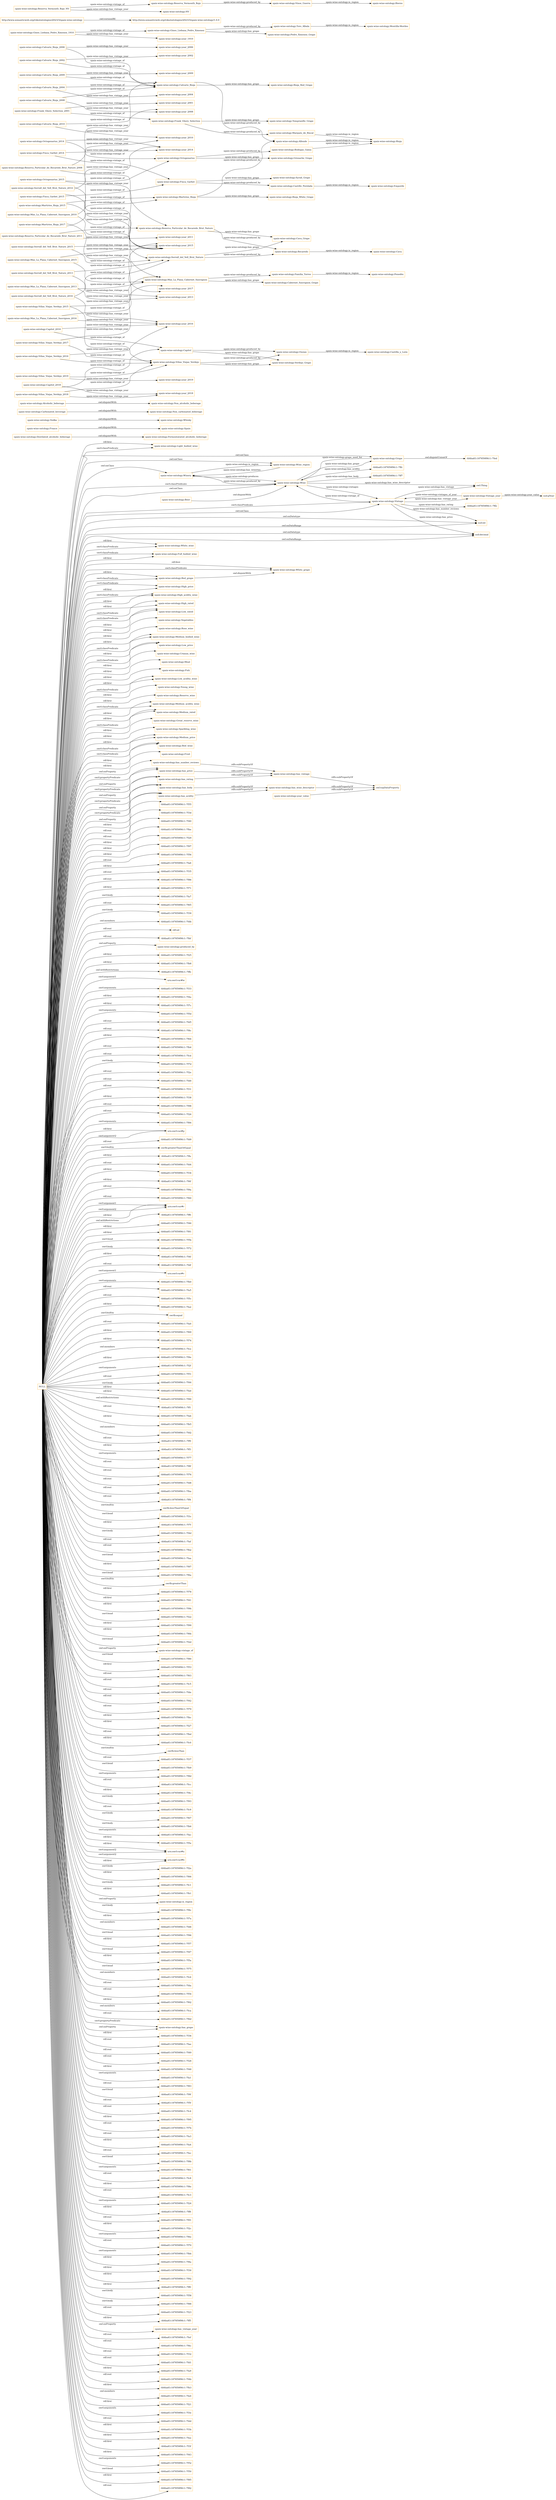 digraph ar2dtool_diagram { 
rankdir=LR;
size="1501"
node [shape = rectangle, color="orange"]; "spain-wine-ontology:Light_bodied_wine" "spain-wine-ontology:Winery" "spain-wine-ontology:White_wine" "spain-wine-ontology:Full_bodied_wine" "spain-wine-ontology:White_grape" "spain-wine-ontology:Destilated_alcoholic_beberage" "spain-wine-ontology:High_price" "spain-wine-ontology:Spain" "spain-wine-ontology:Vodka" "spain-wine-ontology:High_acidity_wine" "spain-wine-ontology:High_rated" "spain-wine-ontology:Low_rated" "spain-wine-ontology:Vegetables" "spain-wine-ontology:Rose_wine" "spain-wine-ontology:Medium_bodied_wine" "spain-wine-ontology:Low_price" "spain-wine-ontology:Crianza_wine" "spain-wine-ontology:Meat" "spain-wine-ontology:Fish" "spain-wine-ontology:Whisky" "spain-wine-ontology:Wine_region" "spain-wine-ontology:Non_carbonated_beberage" "spain-wine-ontology:France" "spain-wine-ontology:Wine" "spain-wine-ontology:Grape" "spain-wine-ontology:Low_acidity_wine" "spain-wine-ontology:Young_wine" "spain-wine-ontology:Red_grape" "spain-wine-ontology:Vintage_year" "spain-wine-ontology:Beer" "spain-wine-ontology:Reserve_wine" "spain-wine-ontology:Medium_acidity_wine" "spain-wine-ontology:Non_alcoholic_beberage" "spain-wine-ontology:Medium_rated" "spain-wine-ontology:Great_reserve_wine" "spain-wine-ontology:Sparkling_wine" "spain-wine-ontology:Carbonated_beverage" "spain-wine-ontology:Medium_price" "spain-wine-ontology:Red_wine" "spain-wine-ontology:Fruit" "spain-wine-ontology:Fermentatated_alcoholic_beberage" "spain-wine-ontology:Vintage" "spain-wine-ontology:Alcoholic_beberage" ; /*classes style*/
	"spain-wine-ontology:Calvario_Rioja_2010" -> "spain-wine-ontology:Calvario_Rioja" [ label = "spain-wine-ontology:vintage_of" ];
	"spain-wine-ontology:Calvario_Rioja_2010" -> "spain-wine-ontology:year_2010" [ label = "spain-wine-ontology:has_vintage_year" ];
	"spain-wine-ontology:year_value" -> "owl:topDataProperty" [ label = "rdfs:subPropertyOf" ];
	"spain-wine-ontology:Mas_La_Plana_Cabernet_Sauvignon" -> "spain-wine-ontology:Familia_Torres" [ label = "spain-wine-ontology:produced_by" ];
	"spain-wine-ontology:Mas_La_Plana_Cabernet_Sauvignon" -> "spain-wine-ontology:Cabernet_Sauvignon_Grape" [ label = "spain-wine-ontology:has_grape" ];
	"spain-wine-ontology:Calvario_Rioja_2008" -> "spain-wine-ontology:Calvario_Rioja" [ label = "spain-wine-ontology:vintage_of" ];
	"spain-wine-ontology:Calvario_Rioja_2008" -> "spain-wine-ontology:year_2008" [ label = "spain-wine-ontology:has_vintage_year" ];
	"spain-wine-ontology:Viñas_Viejas_Verdejo_2017" -> "spain-wine-ontology:Viñas_Viejas_Verdejo" [ label = "spain-wine-ontology:vintage_of" ];
	"spain-wine-ontology:Viñas_Viejas_Verdejo_2017" -> "spain-wine-ontology:year_2017" [ label = "spain-wine-ontology:has_vintage_year" ];
	"spain-wine-ontology:Red_grape" -> "spain-wine-ontology:White_grape" [ label = "owl:disjointWith" ];
	"spain-wine-ontology:has_rating" -> "spain-wine-ontology:has_vintage" [ label = "rdfs:subPropertyOf" ];
	"spain-wine-ontology:Gines_Liebana_Pedro_Ximenez" -> "spain-wine-ontology:Toro_Albala" [ label = "spain-wine-ontology:produced_by" ];
	"spain-wine-ontology:Gines_Liebana_Pedro_Ximenez" -> "spain-wine-ontology:Pedro_Ximenez_Grape" [ label = "spain-wine-ontology:has_grape" ];
	"spain-wine-ontology:Calvario_Rioja_2002" -> "spain-wine-ontology:Calvario_Rioja" [ label = "spain-wine-ontology:vintage_of" ];
	"spain-wine-ontology:Calvario_Rioja_2002" -> "spain-wine-ontology:year_2002" [ label = "spain-wine-ontology:has_vintage_year" ];
	"spain-wine-ontology:Ossian" -> "spain-wine-ontology:Castilla_y_León" [ label = "spain-wine-ontology:is_region" ];
	"spain-wine-ontology:Carbonated_beverage" -> "spain-wine-ontology:Non_carbonated_beberage" [ label = "owl:disjointWith" ];
	"spain-wine-ontology:has_number_reviews" -> "spain-wine-ontology:has_vintage" [ label = "rdfs:subPropertyOf" ];
	"spain-wine-ontology:Reserva_Particular_de_Recaredo_Brut_Nature_2011" -> "spain-wine-ontology:Reserva_Particular_de_Recaredo_Brut_Nature" [ label = "spain-wine-ontology:vintage_of" ];
	"spain-wine-ontology:Reserva_Particular_de_Recaredo_Brut_Nature_2011" -> "spain-wine-ontology:year_2011" [ label = "spain-wine-ontology:has_vintage_year" ];
	"spain-wine-ontology:Martiries_Rioja" -> "spain-wine-ontology:Allende" [ label = "spain-wine-ontology:produced_by" ];
	"spain-wine-ontology:Martiries_Rioja" -> "spain-wine-ontology:Rioja_White_Grape" [ label = "spain-wine-ontology:has_grape" ];
	"spain-wine-ontology:Viñas_Viejas_Verdejo_2016" -> "spain-wine-ontology:Viñas_Viejas_Verdejo" [ label = "spain-wine-ontology:vintage_of" ];
	"spain-wine-ontology:Viñas_Viejas_Verdejo_2016" -> "spain-wine-ontology:year_2016" [ label = "spain-wine-ontology:has_vintage_year" ];
	"spain-wine-ontology:Mas_La_Plana_Cabernet_Sauvignon_2016" -> "spain-wine-ontology:Mas_La_Plana_Cabernet_Sauvignon" [ label = "spain-wine-ontology:vintage_of" ];
	"spain-wine-ontology:Mas_La_Plana_Cabernet_Sauvignon_2016" -> "spain-wine-ontology:year_2016" [ label = "spain-wine-ontology:has_vintage_year" ];
	"spain-wine-ontology:Serrall_del_Vell_Brut_Nature_2016" -> "spain-wine-ontology:Serrall_del_Vell_Brut_Nature" [ label = "spain-wine-ontology:vintage_of" ];
	"spain-wine-ontology:Serrall_del_Vell_Brut_Nature_2016" -> "spain-wine-ontology:year_2016" [ label = "spain-wine-ontology:has_vintage_year" ];
	"spain-wine-ontology:Recaredo" -> "spain-wine-ontology:Cava" [ label = "spain-wine-ontology:is_region" ];
	"spain-wine-ontology:Gines_Liebana_Pedro_Ximenez_1910" -> "spain-wine-ontology:Gines_Liebana_Pedro_Ximenez" [ label = "spain-wine-ontology:vintage_of" ];
	"spain-wine-ontology:Gines_Liebana_Pedro_Ximenez_1910" -> "spain-wine-ontology:year_1910" [ label = "spain-wine-ontology:has_vintage_year" ];
	"spain-wine-ontology:Bodegas_Gama" -> "spain-wine-ontology:Rioja" [ label = "spain-wine-ontology:is_region" ];
	"spain-wine-ontology:Frank_Ghery_Selection_2001" -> "spain-wine-ontology:Frank_Ghery_Selection" [ label = "spain-wine-ontology:vintage_of" ];
	"spain-wine-ontology:Frank_Ghery_Selection_2001" -> "spain-wine-ontology:year_2001" [ label = "spain-wine-ontology:has_vintage_year" ];
	"spain-wine-ontology:Martiries_Rioja_2017" -> "spain-wine-ontology:Martiries_Rioja" [ label = "spain-wine-ontology:vintage_of" ];
	"spain-wine-ontology:Martiries_Rioja_2017" -> "spain-wine-ontology:year_2017" [ label = "spain-wine-ontology:has_vintage_year" ];
	"spain-wine-ontology:Mas_La_Plana_Cabernet_Sauvignon_2010" -> "spain-wine-ontology:Mas_La_Plana_Cabernet_Sauvignon" [ label = "spain-wine-ontology:vintage_of" ];
	"spain-wine-ontology:Mas_La_Plana_Cabernet_Sauvignon_2010" -> "spain-wine-ontology:year_2010" [ label = "spain-wine-ontology:has_vintage_year" ];
	"spain-wine-ontology:has_wine_descriptor" -> "owl:topDataProperty" [ label = "rdfs:subPropertyOf" ];
	"spain-wine-ontology:has_price" -> "spain-wine-ontology:has_vintage" [ label = "rdfs:subPropertyOf" ];
	"spain-wine-ontology:Reserva_Particular_de_Recaredo_Brut_Nature_2008" -> "spain-wine-ontology:Reserva_Particular_de_Recaredo_Brut_Nature" [ label = "spain-wine-ontology:vintage_of" ];
	"spain-wine-ontology:Reserva_Particular_de_Recaredo_Brut_Nature_2008" -> "spain-wine-ontology:year_2008" [ label = "spain-wine-ontology:has_vintage_year" ];
	"http://www.semanticweb.org/roko/ontologies/2023/3/spain-wine-ontology" -> "http://www.semanticweb.org/roko/ontologies/2023/3/spain-wine-ontology/1.0.0" [ label = "owl:versionIRI" ];
	"spain-wine-ontology:Allende" -> "spain-wine-ontology:Rioja" [ label = "spain-wine-ontology:is_region" ];
	"spain-wine-ontology:Finca_Garbet_2015" -> "spain-wine-ontology:Finca_Garbet" [ label = "spain-wine-ontology:vintage_of" ];
	"spain-wine-ontology:Finca_Garbet_2015" -> "spain-wine-ontology:year_2015" [ label = "spain-wine-ontology:has_vintage_year" ];
	"spain-wine-ontology:Calvario_Rioja_2006" -> "spain-wine-ontology:Calvario_Rioja" [ label = "spain-wine-ontology:vintage_of" ];
	"spain-wine-ontology:Calvario_Rioja_2006" -> "spain-wine-ontology:year_2006" [ label = "spain-wine-ontology:has_vintage_year" ];
	"spain-wine-ontology:Alcoholic_beberage" -> "spain-wine-ontology:Non_alcoholic_beberage" [ label = "owl:disjointWith" ];
	"spain-wine-ontology:Viñas_Viejas_Verdejo_2015" -> "spain-wine-ontology:Viñas_Viejas_Verdejo" [ label = "spain-wine-ontology:vintage_of" ];
	"spain-wine-ontology:Viñas_Viejas_Verdejo_2015" -> "spain-wine-ontology:year_2015" [ label = "spain-wine-ontology:has_vintage_year" ];
	"spain-wine-ontology:Serrall_del_Vell_Brut_Nature" -> "spain-wine-ontology:Recaredo" [ label = "spain-wine-ontology:produced_by" ];
	"spain-wine-ontology:Serrall_del_Vell_Brut_Nature" -> "spain-wine-ontology:Cava_Grape" [ label = "spain-wine-ontology:has_grape" ];
	"spain-wine-ontology:has_acidity" -> "spain-wine-ontology:has_wine_descriptor" [ label = "rdfs:subPropertyOf" ];
	"spain-wine-ontology:Castillo_Perelada" -> "spain-wine-ontology:Empordà" [ label = "spain-wine-ontology:is_region" ];
	"spain-wine-ontology:Mas_La_Plana_Cabernet_Sauvignon_2015" -> "spain-wine-ontology:Mas_La_Plana_Cabernet_Sauvignon" [ label = "spain-wine-ontology:vintage_of" ];
	"spain-wine-ontology:Mas_La_Plana_Cabernet_Sauvignon_2015" -> "spain-wine-ontology:year_2015" [ label = "spain-wine-ontology:has_vintage_year" ];
	"spain-wine-ontology:Capitel_2018" -> "spain-wine-ontology:Capitel" [ label = "spain-wine-ontology:vintage_of" ];
	"spain-wine-ontology:Capitel_2018" -> "spain-wine-ontology:year_2018" [ label = "spain-wine-ontology:has_vintage_year" ];
	"spain-wine-ontology:Marqués_de_Riscal" -> "spain-wine-ontology:Rioja" [ label = "spain-wine-ontology:is_region" ];
	"spain-wine-ontology:Serrall_del_Vell_Brut_Nature_2015" -> "spain-wine-ontology:Serrall_del_Vell_Brut_Nature" [ label = "spain-wine-ontology:vintage_of" ];
	"spain-wine-ontology:Serrall_del_Vell_Brut_Nature_2015" -> "spain-wine-ontology:year_2015" [ label = "spain-wine-ontology:has_vintage_year" ];
	"spain-wine-ontology:Grape" -> "-fd4ba83:187859f9fc1:-7fed" [ label = "owl:disjointUnionOf" ];
	"spain-wine-ontology:Octogenarius" -> "spain-wine-ontology:Bodegas_Gama" [ label = "spain-wine-ontology:produced_by" ];
	"spain-wine-ontology:Octogenarius" -> "spain-wine-ontology:Grenache_Grape" [ label = "spain-wine-ontology:has_grape" ];
	"spain-wine-ontology:Calvario_Rioja" -> "spain-wine-ontology:Allende" [ label = "spain-wine-ontology:produced_by" ];
	"spain-wine-ontology:Calvario_Rioja" -> "spain-wine-ontology:Rioja_Red_Grape" [ label = "spain-wine-ontology:has_grape" ];
	"NULL" -> "-fd4ba83:187859f9fc1:-7f55" [ label = "rdf:first" ];
	"NULL" -> "spain-wine-ontology:has_acidity" [ label = "swrl:propertyPredicate" ];
	"NULL" -> "-fd4ba83:187859f9fc1:-7f3d" [ label = "rdf:rest" ];
	"NULL" -> "-fd4ba83:187859f9fc1:-7f40" [ label = "rdf:rest" ];
	"NULL" -> "-fd4ba83:187859f9fc1:-7fbe" [ label = "rdf:first" ];
	"NULL" -> "-fd4ba83:187859f9fc1:-7f29" [ label = "rdf:first" ];
	"NULL" -> "-fd4ba83:187859f9fc1:-7f97" [ label = "rdf:first" ];
	"NULL" -> "spain-wine-ontology:Full_bodied_wine" [ label = "swrl:classPredicate" ];
	"NULL" -> "-fd4ba83:187859f9fc1:-7f56" [ label = "rdf:rest" ];
	"NULL" -> "-fd4ba83:187859f9fc1:-7fa6" [ label = "rdf:first" ];
	"NULL" -> "-fd4ba83:187859f9fc1:-7f35" [ label = "rdf:rest" ];
	"NULL" -> "-fd4ba83:187859f9fc1:-7f86" [ label = "rdf:rest" ];
	"NULL" -> "-fd4ba83:187859f9fc1:-7f71" [ label = "rdf:first" ];
	"NULL" -> "spain-wine-ontology:High_acidity_wine" [ label = "swrl:classPredicate" ];
	"NULL" -> "-fd4ba83:187859f9fc1:-7fa7" [ label = "swrl:body" ];
	"NULL" -> "-fd4ba83:187859f9fc1:-7f65" [ label = "rdf:rest" ];
	"NULL" -> "-fd4ba83:187859f9fc1:-7f39" [ label = "swrl:body" ];
	"NULL" -> "-fd4ba83:187859f9fc1:-7fdb" [ label = "owl:members" ];
	"NULL" -> "spain-wine-ontology:Winery" [ label = "owl:onClass" ];
	"NULL" -> "rdf:nil" [ label = "rdf:rest" ];
	"NULL" -> "-fd4ba83:187859f9fc1:-7fbf" [ label = "rdf:rest" ];
	"NULL" -> "spain-wine-ontology:produced_by" [ label = "owl:onProperty" ];
	"NULL" -> "-fd4ba83:187859f9fc1:-7f25" [ label = "rdf:first" ];
	"NULL" -> "spain-wine-ontology:Great_reserve_wine" [ label = "rdf:first" ];
	"NULL" -> "-fd4ba83:187859f9fc1:-7fb8" [ label = "rdf:first" ];
	"NULL" -> "-fd4ba83:187859f9fc1:-7ffb" [ label = "owl:withRestrictions" ];
	"NULL" -> "urn:swrl:var#w" [ label = "swrl:argument1" ];
	"NULL" -> "-fd4ba83:187859f9fc1:-7f33" [ label = "swrl:arguments" ];
	"NULL" -> "-fd4ba83:187859f9fc1:-7f4a" [ label = "rdf:first" ];
	"NULL" -> "spain-wine-ontology:Meat" [ label = "rdf:first" ];
	"NULL" -> "spain-wine-ontology:High_price" [ label = "swrl:classPredicate" ];
	"NULL" -> "spain-wine-ontology:Red_wine" [ label = "swrl:classPredicate" ];
	"NULL" -> "-fd4ba83:187859f9fc1:-7f7c" [ label = "rdf:first" ];
	"NULL" -> "-fd4ba83:187859f9fc1:-7f5d" [ label = "swrl:arguments" ];
	"NULL" -> "spain-wine-ontology:Vintage" [ label = "owl:onClass" ];
	"NULL" -> "-fd4ba83:187859f9fc1:-7fd5" [ label = "rdf:rest" ];
	"NULL" -> "spain-wine-ontology:Sparkling_wine" [ label = "rdf:first" ];
	"NULL" -> "-fd4ba83:187859f9fc1:-7f8c" [ label = "rdf:rest" ];
	"NULL" -> "-fd4ba83:187859f9fc1:-7f64" [ label = "rdf:first" ];
	"NULL" -> "-fd4ba83:187859f9fc1:-7fb4" [ label = "rdf:rest" ];
	"NULL" -> "-fd4ba83:187859f9fc1:-7fcd" [ label = "rdf:rest" ];
	"NULL" -> "-fd4ba83:187859f9fc1:-7f7d" [ label = "swrl:body" ];
	"NULL" -> "-fd4ba83:187859f9fc1:-7f2e" [ label = "rdf:rest" ];
	"NULL" -> "-fd4ba83:187859f9fc1:-7fd0" [ label = "rdf:rest" ];
	"NULL" -> "-fd4ba83:187859f9fc1:-7f31" [ label = "rdf:rest" ];
	"NULL" -> "-fd4ba83:187859f9fc1:-7f38" [ label = "rdf:first" ];
	"NULL" -> "spain-wine-ontology:Low_rated" [ label = "swrl:classPredicate" ];
	"NULL" -> "-fd4ba83:187859f9fc1:-7f98" [ label = "rdf:rest" ];
	"NULL" -> "-fd4ba83:187859f9fc1:-7f26" [ label = "rdf:rest" ];
	"NULL" -> "-fd4ba83:187859f9fc1:-7f84" [ label = "swrl:arguments" ];
	"NULL" -> "urn:swrl:var#p" [ label = "rdf:first" ];
	"NULL" -> "spain-wine-ontology:has_price" [ label = "swrl:propertyPredicate" ];
	"NULL" -> "-fd4ba83:187859f9fc1:-7fd9" [ label = "rdf:rest" ];
	"NULL" -> "swrlb:greaterThanOrEqual" [ label = "swrl:builtin" ];
	"NULL" -> "-fd4ba83:187859f9fc1:-7ffa" [ label = "rdf:first" ];
	"NULL" -> "-fd4ba83:187859f9fc1:-7fd4" [ label = "rdf:rest" ];
	"NULL" -> "-fd4ba83:187859f9fc1:-7f34" [ label = "rdf:first" ];
	"NULL" -> "spain-wine-ontology:Medium_bodied_wine" [ label = "rdf:first" ];
	"NULL" -> "-fd4ba83:187859f9fc1:-7f6f" [ label = "rdf:first" ];
	"NULL" -> "spain-wine-ontology:Wine" [ label = "swrl:classPredicate" ];
	"NULL" -> "-fd4ba83:187859f9fc1:-7f9a" [ label = "rdf:rest" ];
	"NULL" -> "-fd4ba83:187859f9fc1:-7f60" [ label = "rdf:rest" ];
	"NULL" -> "urn:swrl:var#r" [ label = "swrl:argument1" ];
	"NULL" -> "spain-wine-ontology:has_body" [ label = "swrl:propertyPredicate" ];
	"NULL" -> "-fd4ba83:187859f9fc1:-7ff6" [ label = "owl:withRestrictions" ];
	"NULL" -> "xsd:int" [ label = "owl:onDatatype" ];
	"NULL" -> "-fd4ba83:187859f9fc1:-7f46" [ label = "rdf:first" ];
	"NULL" -> "-fd4ba83:187859f9fc1:-7f81" [ label = "rdf:first" ];
	"NULL" -> "-fd4ba83:187859f9fc1:-7f5b" [ label = "swrl:head" ];
	"NULL" -> "-fd4ba83:187859f9fc1:-7f72" [ label = "swrl:body" ];
	"NULL" -> "spain-wine-ontology:Full_bodied_wine" [ label = "rdf:first" ];
	"NULL" -> "spain-wine-ontology:has_rating" [ label = "owl:onProperty" ];
	"NULL" -> "urn:swrl:var#p" [ label = "swrl:argument2" ];
	"NULL" -> "spain-wine-ontology:has_body" [ label = "owl:onProperty" ];
	"NULL" -> "-fd4ba83:187859f9fc1:-7f4f" [ label = "rdf:first" ];
	"NULL" -> "-fd4ba83:187859f9fc1:-7fdf" [ label = "rdf:rest" ];
	"NULL" -> "urn:swrl:var#v" [ label = "swrl:argument1" ];
	"NULL" -> "-fd4ba83:187859f9fc1:-7fb0" [ label = "swrl:arguments" ];
	"NULL" -> "-fd4ba83:187859f9fc1:-7fa5" [ label = "rdf:rest" ];
	"NULL" -> "-fd4ba83:187859f9fc1:-7f5c" [ label = "rdf:rest" ];
	"NULL" -> "-fd4ba83:187859f9fc1:-7fa2" [ label = "rdf:first" ];
	"NULL" -> "swrlb:equal" [ label = "swrl:builtin" ];
	"NULL" -> "-fd4ba83:187859f9fc1:-7fa0" [ label = "rdf:rest" ];
	"NULL" -> "-fd4ba83:187859f9fc1:-7f69" [ label = "rdf:first" ];
	"NULL" -> "spain-wine-ontology:Light_bodied_wine" [ label = "rdf:first" ];
	"NULL" -> "-fd4ba83:187859f9fc1:-7f74" [ label = "rdf:first" ];
	"NULL" -> "-fd4ba83:187859f9fc1:-7fce" [ label = "owl:members" ];
	"NULL" -> "-fd4ba83:187859f9fc1:-7f9e" [ label = "rdf:first" ];
	"NULL" -> "spain-wine-ontology:Wine" [ label = "owl:onClass" ];
	"NULL" -> "-fd4ba83:187859f9fc1:-7f2f" [ label = "swrl:arguments" ];
	"NULL" -> "spain-wine-ontology:White_wine" [ label = "rdf:first" ];
	"NULL" -> "-fd4ba83:187859f9fc1:-7f51" [ label = "rdf:rest" ];
	"NULL" -> "spain-wine-ontology:Light_bodied_wine" [ label = "swrl:classPredicate" ];
	"NULL" -> "-fd4ba83:187859f9fc1:-7f44" [ label = "swrl:body" ];
	"NULL" -> "-fd4ba83:187859f9fc1:-7fad" [ label = "rdf:first" ];
	"NULL" -> "-fd4ba83:187859f9fc1:-7f90" [ label = "rdf:first" ];
	"NULL" -> "-fd4ba83:187859f9fc1:-7ff1" [ label = "owl:withRestrictions" ];
	"NULL" -> "-fd4ba83:187859f9fc1:-7fab" [ label = "rdf:rest" ];
	"NULL" -> "-fd4ba83:187859f9fc1:-7fb5" [ label = "rdf:first" ];
	"NULL" -> "spain-wine-ontology:Medium_rated" [ label = "rdf:first" ];
	"NULL" -> "-fd4ba83:187859f9fc1:-7fd2" [ label = "owl:members" ];
	"NULL" -> "-fd4ba83:187859f9fc1:-7ff9" [ label = "rdf:rest" ];
	"NULL" -> "-fd4ba83:187859f9fc1:-7ff3" [ label = "rdf:first" ];
	"NULL" -> "-fd4ba83:187859f9fc1:-7f77" [ label = "swrl:arguments" ];
	"NULL" -> "-fd4ba83:187859f9fc1:-7f8f" [ label = "rdf:rest" ];
	"NULL" -> "-fd4ba83:187859f9fc1:-7f76" [ label = "rdf:rest" ];
	"NULL" -> "-fd4ba83:187859f9fc1:-7fd8" [ label = "rdf:rest" ];
	"NULL" -> "spain-wine-ontology:High_rated" [ label = "rdf:first" ];
	"NULL" -> "-fd4ba83:187859f9fc1:-7fba" [ label = "rdf:rest" ];
	"NULL" -> "-fd4ba83:187859f9fc1:-7ff4" [ label = "rdf:rest" ];
	"NULL" -> "swrlb:lessThanOrEqual" [ label = "swrl:builtin" ];
	"NULL" -> "-fd4ba83:187859f9fc1:-7f3c" [ label = "swrl:head" ];
	"NULL" -> "-fd4ba83:187859f9fc1:-7f7f" [ label = "rdf:first" ];
	"NULL" -> "-fd4ba83:187859f9fc1:-7f4d" [ label = "swrl:body" ];
	"NULL" -> "-fd4ba83:187859f9fc1:-7faf" [ label = "rdf:rest" ];
	"NULL" -> "urn:swrl:var#r" [ label = "swrl:argument2" ];
	"NULL" -> "-fd4ba83:187859f9fc1:-7fb2" [ label = "rdf:rest" ];
	"NULL" -> "-fd4ba83:187859f9fc1:-7faa" [ label = "swrl:head" ];
	"NULL" -> "-fd4ba83:187859f9fc1:-7f87" [ label = "rdf:first" ];
	"NULL" -> "-fd4ba83:187859f9fc1:-7f6a" [ label = "swrl:head" ];
	"NULL" -> "spain-wine-ontology:White_grape" [ label = "rdf:first" ];
	"NULL" -> "swrlb:greaterThan" [ label = "swrl:builtin" ];
	"NULL" -> "-fd4ba83:187859f9fc1:-7f78" [ label = "rdf:first" ];
	"NULL" -> "-fd4ba83:187859f9fc1:-7f41" [ label = "rdf:first" ];
	"NULL" -> "-fd4ba83:187859f9fc1:-7f9b" [ label = "rdf:first" ];
	"NULL" -> "spain-wine-ontology:Red_wine" [ label = "rdf:first" ];
	"NULL" -> "-fd4ba83:187859f9fc1:-7f22" [ label = "swrl:head" ];
	"NULL" -> "-fd4ba83:187859f9fc1:-7f99" [ label = "rdf:first" ];
	"NULL" -> "spain-wine-ontology:Medium_bodied_wine" [ label = "swrl:classPredicate" ];
	"NULL" -> "spain-wine-ontology:High_price" [ label = "rdf:first" ];
	"NULL" -> "-fd4ba83:187859f9fc1:-7f6b" [ label = "rdf:first" ];
	"NULL" -> "-fd4ba83:187859f9fc1:-7f2d" [ label = "swrl:head" ];
	"NULL" -> "spain-wine-ontology:Medium_price" [ label = "rdf:first" ];
	"NULL" -> "spain-wine-ontology:Low_price" [ label = "rdf:first" ];
	"NULL" -> "spain-wine-ontology:vintage_of" [ label = "owl:onProperty" ];
	"NULL" -> "-fd4ba83:187859f9fc1:-7f80" [ label = "swrl:head" ];
	"NULL" -> "-fd4ba83:187859f9fc1:-7f53" [ label = "rdf:first" ];
	"NULL" -> "-fd4ba83:187859f9fc1:-7f63" [ label = "rdf:rest" ];
	"NULL" -> "spain-wine-ontology:Crianza_wine" [ label = "rdf:first" ];
	"NULL" -> "-fd4ba83:187859f9fc1:-7fc5" [ label = "rdf:rest" ];
	"NULL" -> "-fd4ba83:187859f9fc1:-7fde" [ label = "rdf:rest" ];
	"NULL" -> "-fd4ba83:187859f9fc1:-7f42" [ label = "rdf:rest" ];
	"NULL" -> "-fd4ba83:187859f9fc1:-7f79" [ label = "rdf:rest" ];
	"NULL" -> "-fd4ba83:187859f9fc1:-7fbc" [ label = "rdf:first" ];
	"NULL" -> "-fd4ba83:187859f9fc1:-7f27" [ label = "rdf:first" ];
	"NULL" -> "-fd4ba83:187859f9fc1:-7fbd" [ label = "rdf:rest" ];
	"NULL" -> "-fd4ba83:187859f9fc1:-7fc0" [ label = "rdf:first" ];
	"NULL" -> "swrlb:lessThan" [ label = "swrl:builtin" ];
	"NULL" -> "-fd4ba83:187859f9fc1:-7f37" [ label = "rdf:rest" ];
	"NULL" -> "spain-wine-ontology:Low_acidity_wine" [ label = "rdf:first" ];
	"NULL" -> "-fd4ba83:187859f9fc1:-7fb9" [ label = "swrl:head" ];
	"NULL" -> "-fd4ba83:187859f9fc1:-7f8d" [ label = "swrl:arguments" ];
	"NULL" -> "spain-wine-ontology:Fruit" [ label = "rdf:first" ];
	"NULL" -> "-fd4ba83:187859f9fc1:-7fcc" [ label = "rdf:rest" ];
	"NULL" -> "-fd4ba83:187859f9fc1:-7f4c" [ label = "rdf:first" ];
	"NULL" -> "spain-wine-ontology:High_rated" [ label = "swrl:classPredicate" ];
	"NULL" -> "-fd4ba83:187859f9fc1:-7f93" [ label = "swrl:body" ];
	"NULL" -> "-fd4ba83:187859f9fc1:-7fc9" [ label = "rdf:rest" ];
	"NULL" -> "-fd4ba83:187859f9fc1:-7f67" [ label = "swrl:body" ];
	"NULL" -> "spain-wine-ontology:has_price" [ label = "owl:onProperty" ];
	"NULL" -> "-fd4ba83:187859f9fc1:-7fb6" [ label = "swrl:body" ];
	"NULL" -> "spain-wine-ontology:Medium_rated" [ label = "swrl:classPredicate" ];
	"NULL" -> "-fd4ba83:187859f9fc1:-7fac" [ label = "swrl:arguments" ];
	"NULL" -> "spain-wine-ontology:Fish" [ label = "rdf:first" ];
	"NULL" -> "-fd4ba83:187859f9fc1:-7f5e" [ label = "rdf:first" ];
	"NULL" -> "urn:swrl:var#a" [ label = "rdf:first" ];
	"NULL" -> "urn:swrl:var#b" [ label = "swrl:argument2" ];
	"NULL" -> "spain-wine-ontology:has_rating" [ label = "swrl:propertyPredicate" ];
	"NULL" -> "-fd4ba83:187859f9fc1:-7f2a" [ label = "swrl:body" ];
	"NULL" -> "-fd4ba83:187859f9fc1:-7f66" [ label = "rdf:first" ];
	"NULL" -> "-fd4ba83:187859f9fc1:-7fc1" [ label = "swrl:body" ];
	"NULL" -> "-fd4ba83:187859f9fc1:-7fb1" [ label = "rdf:first" ];
	"NULL" -> "spain-wine-ontology:Grape" [ label = "owl:onClass" ];
	"NULL" -> "spain-wine-ontology:is_region" [ label = "owl:onProperty" ];
	"NULL" -> "-fd4ba83:187859f9fc1:-7f9c" [ label = "swrl:body" ];
	"NULL" -> "xsd:int" [ label = "owl:onDataRange" ];
	"NULL" -> "spain-wine-ontology:Low_acidity_wine" [ label = "swrl:classPredicate" ];
	"NULL" -> "-fd4ba83:187859f9fc1:-7f7a" [ label = "rdf:first" ];
	"NULL" -> "-fd4ba83:187859f9fc1:-7fd6" [ label = "owl:members" ];
	"NULL" -> "-fd4ba83:187859f9fc1:-7f96" [ label = "swrl:head" ];
	"NULL" -> "spain-wine-ontology:Red_grape" [ label = "rdf:first" ];
	"NULL" -> "-fd4ba83:187859f9fc1:-7f57" [ label = "rdf:first" ];
	"NULL" -> "-fd4ba83:187859f9fc1:-7f47" [ label = "swrl:head" ];
	"NULL" -> "urn:swrl:var#r" [ label = "rdf:first" ];
	"NULL" -> "-fd4ba83:187859f9fc1:-7f5a" [ label = "rdf:first" ];
	"NULL" -> "-fd4ba83:187859f9fc1:-7f75" [ label = "swrl:head" ];
	"NULL" -> "-fd4ba83:187859f9fc1:-7fc6" [ label = "owl:members" ];
	"NULL" -> "-fd4ba83:187859f9fc1:-7fda" [ label = "rdf:rest" ];
	"NULL" -> "xsd:decimal" [ label = "owl:onDataRange" ];
	"NULL" -> "-fd4ba83:187859f9fc1:-7f54" [ label = "rdf:rest" ];
	"NULL" -> "-fd4ba83:187859f9fc1:-7f62" [ label = "rdf:first" ];
	"NULL" -> "urn:swrl:var#b" [ label = "rdf:first" ];
	"NULL" -> "urn:swrl:var#a" [ label = "swrl:argument2" ];
	"NULL" -> "-fd4ba83:187859f9fc1:-7fca" [ label = "owl:members" ];
	"NULL" -> "-fd4ba83:187859f9fc1:-7f6d" [ label = "rdf:rest" ];
	"NULL" -> "spain-wine-ontology:has_grape" [ label = "swrl:propertyPredicate" ];
	"NULL" -> "-fd4ba83:187859f9fc1:-7f36" [ label = "rdf:first" ];
	"NULL" -> "-fd4ba83:187859f9fc1:-7fae" [ label = "rdf:rest" ];
	"NULL" -> "spain-wine-ontology:High_acidity_wine" [ label = "rdf:first" ];
	"NULL" -> "-fd4ba83:187859f9fc1:-7f49" [ label = "rdf:rest" ];
	"NULL" -> "-fd4ba83:187859f9fc1:-7f28" [ label = "rdf:rest" ];
	"NULL" -> "spain-wine-ontology:Young_wine" [ label = "rdf:first" ];
	"NULL" -> "spain-wine-ontology:Low_price" [ label = "swrl:classPredicate" ];
	"NULL" -> "-fd4ba83:187859f9fc1:-7f48" [ label = "rdf:first" ];
	"NULL" -> "-fd4ba83:187859f9fc1:-7fa1" [ label = "swrl:arguments" ];
	"NULL" -> "-fd4ba83:187859f9fc1:-7f83" [ label = "rdf:rest" ];
	"NULL" -> "-fd4ba83:187859f9fc1:-7f9f" [ label = "swrl:head" ];
	"NULL" -> "-fd4ba83:187859f9fc1:-7f5f" [ label = "rdf:rest" ];
	"NULL" -> "spain-wine-ontology:Vintage" [ label = "swrl:classPredicate" ];
	"NULL" -> "-fd4ba83:187859f9fc1:-7fc4" [ label = "rdf:rest" ];
	"NULL" -> "-fd4ba83:187859f9fc1:-7f95" [ label = "rdf:first" ];
	"NULL" -> "-fd4ba83:187859f9fc1:-7f7b" [ label = "rdf:rest" ];
	"NULL" -> "-fd4ba83:187859f9fc1:-7fa3" [ label = "rdf:rest" ];
	"NULL" -> "-fd4ba83:187859f9fc1:-7fa4" [ label = "rdf:first" ];
	"NULL" -> "spain-wine-ontology:has_grape" [ label = "owl:onProperty" ];
	"NULL" -> "-fd4ba83:187859f9fc1:-7fec" [ label = "rdf:rest" ];
	"NULL" -> "spain-wine-ontology:Vegetables" [ label = "rdf:first" ];
	"NULL" -> "spain-wine-ontology:Reserve_wine" [ label = "rdf:first" ];
	"NULL" -> "-fd4ba83:187859f9fc1:-7f8b" [ label = "swrl:head" ];
	"NULL" -> "spain-wine-ontology:Red_grape" [ label = "swrl:classPredicate" ];
	"NULL" -> "-fd4ba83:187859f9fc1:-7f61" [ label = "swrl:arguments" ];
	"NULL" -> "-fd4ba83:187859f9fc1:-7fc8" [ label = "rdf:rest" ];
	"NULL" -> "-fd4ba83:187859f9fc1:-7f8e" [ label = "rdf:first" ];
	"NULL" -> "spain-wine-ontology:Wine_region" [ label = "owl:onClass" ];
	"NULL" -> "-fd4ba83:187859f9fc1:-7fc3" [ label = "rdf:rest" ];
	"NULL" -> "-fd4ba83:187859f9fc1:-7f24" [ label = "swrl:arguments" ];
	"NULL" -> "-fd4ba83:187859f9fc1:-7ff8" [ label = "rdf:first" ];
	"NULL" -> "spain-wine-ontology:has_number_reviews" [ label = "owl:onProperty" ];
	"NULL" -> "spain-wine-ontology:Medium_price" [ label = "swrl:classPredicate" ];
	"NULL" -> "-fd4ba83:187859f9fc1:-7f91" [ label = "rdf:rest" ];
	"NULL" -> "-fd4ba83:187859f9fc1:-7f2c" [ label = "rdf:first" ];
	"NULL" -> "-fd4ba83:187859f9fc1:-7f6e" [ label = "swrl:arguments" ];
	"NULL" -> "-fd4ba83:187859f9fc1:-7f70" [ label = "rdf:rest" ];
	"NULL" -> "-fd4ba83:187859f9fc1:-7fbb" [ label = "swrl:arguments" ];
	"NULL" -> "-fd4ba83:187859f9fc1:-7f8a" [ label = "rdf:first" ];
	"NULL" -> "-fd4ba83:187859f9fc1:-7f30" [ label = "rdf:first" ];
	"NULL" -> "spain-wine-ontology:Rose_wine" [ label = "rdf:first" ];
	"NULL" -> "-fd4ba83:187859f9fc1:-7f92" [ label = "rdf:first" ];
	"NULL" -> "spain-wine-ontology:Medium_acidity_wine" [ label = "swrl:classPredicate" ];
	"NULL" -> "-fd4ba83:187859f9fc1:-7ff0" [ label = "rdf:first" ];
	"NULL" -> "-fd4ba83:187859f9fc1:-7f58" [ label = "swrl:body" ];
	"NULL" -> "-fd4ba83:187859f9fc1:-7f88" [ label = "swrl:body" ];
	"NULL" -> "-fd4ba83:187859f9fc1:-7f23" [ label = "rdf:rest" ];
	"NULL" -> "-fd4ba83:187859f9fc1:-7ff5" [ label = "rdf:first" ];
	"NULL" -> "spain-wine-ontology:White_grape" [ label = "swrl:classPredicate" ];
	"NULL" -> "spain-wine-ontology:has_vintage_year" [ label = "owl:onProperty" ];
	"NULL" -> "-fd4ba83:187859f9fc1:-7fef" [ label = "rdf:rest" ];
	"NULL" -> "-fd4ba83:187859f9fc1:-7f6c" [ label = "rdf:rest" ];
	"NULL" -> "-fd4ba83:187859f9fc1:-7f32" [ label = "rdf:rest" ];
	"NULL" -> "-fd4ba83:187859f9fc1:-7fd1" [ label = "rdf:rest" ];
	"NULL" -> "-fd4ba83:187859f9fc1:-7fa9" [ label = "rdf:first" ];
	"NULL" -> "-fd4ba83:187859f9fc1:-7f4b" [ label = "rdf:rest" ];
	"NULL" -> "-fd4ba83:187859f9fc1:-7fb3" [ label = "rdf:first" ];
	"NULL" -> "xsd:decimal" [ label = "owl:onDatatype" ];
	"NULL" -> "-fd4ba83:187859f9fc1:-7fe0" [ label = "owl:members" ];
	"NULL" -> "-fd4ba83:187859f9fc1:-7f21" [ label = "rdf:first" ];
	"NULL" -> "-fd4ba83:187859f9fc1:-7f3e" [ label = "swrl:arguments" ];
	"NULL" -> "-fd4ba83:187859f9fc1:-7fdd" [ label = "rdf:rest" ];
	"NULL" -> "-fd4ba83:187859f9fc1:-7f3b" [ label = "rdf:first" ];
	"NULL" -> "-fd4ba83:187859f9fc1:-7fee" [ label = "rdf:first" ];
	"NULL" -> "spain-wine-ontology:has_acidity" [ label = "owl:onProperty" ];
	"NULL" -> "-fd4ba83:187859f9fc1:-7f3f" [ label = "rdf:first" ];
	"NULL" -> "spain-wine-ontology:Medium_acidity_wine" [ label = "rdf:first" ];
	"NULL" -> "spain-wine-ontology:Low_rated" [ label = "rdf:first" ];
	"NULL" -> "-fd4ba83:187859f9fc1:-7f43" [ label = "rdf:first" ];
	"NULL" -> "-fd4ba83:187859f9fc1:-7f52" [ label = "swrl:arguments" ];
	"NULL" -> "spain-wine-ontology:White_wine" [ label = "swrl:classPredicate" ];
	"NULL" -> "-fd4ba83:187859f9fc1:-7f50" [ label = "swrl:head" ];
	"NULL" -> "-fd4ba83:187859f9fc1:-7f85" [ label = "rdf:first" ];
	"NULL" -> "-fd4ba83:187859f9fc1:-7f82" [ label = "rdf:rest" ];
	"spain-wine-ontology:Finca_Garbet_2014" -> "spain-wine-ontology:Finca_Garbet" [ label = "spain-wine-ontology:vintage_of" ];
	"spain-wine-ontology:Finca_Garbet_2014" -> "spain-wine-ontology:year_2014" [ label = "spain-wine-ontology:has_vintage_year" ];
	"spain-wine-ontology:Octogenarius_2015" -> "spain-wine-ontology:Octogenarius" [ label = "spain-wine-ontology:vintage_of" ];
	"spain-wine-ontology:Octogenarius_2015" -> "spain-wine-ontology:year_2015" [ label = "spain-wine-ontology:has_vintage_year" ];
	"spain-wine-ontology:Vodka" -> "spain-wine-ontology:Whisky" [ label = "owl:disjointWith" ];
	"spain-wine-ontology:Serrall_del_Vell_Brut_Nature_2014" -> "spain-wine-ontology:Serrall_del_Vell_Brut_Nature" [ label = "spain-wine-ontology:vintage_of" ];
	"spain-wine-ontology:Serrall_del_Vell_Brut_Nature_2014" -> "spain-wine-ontology:year_2014" [ label = "spain-wine-ontology:has_vintage_year" ];
	"spain-wine-ontology:Martiries_Rioja_2015" -> "spain-wine-ontology:Martiries_Rioja" [ label = "spain-wine-ontology:vintage_of" ];
	"spain-wine-ontology:Martiries_Rioja_2015" -> "spain-wine-ontology:year_2015" [ label = "spain-wine-ontology:has_vintage_year" ];
	"spain-wine-ontology:Viñas_Viejas_Verdejo" -> "spain-wine-ontology:Ossian" [ label = "spain-wine-ontology:produced_by" ];
	"spain-wine-ontology:Viñas_Viejas_Verdejo" -> "spain-wine-ontology:Verdejo_Grape" [ label = "spain-wine-ontology:has_grape" ];
	"spain-wine-ontology:Beer" -> "spain-wine-ontology:Wine" [ label = "owl:disjointWith" ];
	"spain-wine-ontology:France" -> "spain-wine-ontology:Spain" [ label = "owl:disjointWith" ];
	"spain-wine-ontology:Viñas_Viejas_Verdejo_2019" -> "spain-wine-ontology:Viñas_Viejas_Verdejo" [ label = "spain-wine-ontology:vintage_of" ];
	"spain-wine-ontology:Viñas_Viejas_Verdejo_2019" -> "spain-wine-ontology:year_2019" [ label = "spain-wine-ontology:has_vintage_year" ];
	"spain-wine-ontology:has_vintage" -> "owl:topDataProperty" [ label = "rdfs:subPropertyOf" ];
	"spain-wine-ontology:Familia_Torres" -> "spain-wine-ontology:Penedès" [ label = "spain-wine-ontology:is_region" ];
	"spain-wine-ontology:Vinos_Guerra" -> "spain-wine-ontology:Bierzo" [ label = "spain-wine-ontology:is_region" ];
	"spain-wine-ontology:Calvario_Rioja_2004" -> "spain-wine-ontology:Calvario_Rioja" [ label = "spain-wine-ontology:vintage_of" ];
	"spain-wine-ontology:Calvario_Rioja_2004" -> "spain-wine-ontology:year_2004" [ label = "spain-wine-ontology:has_vintage_year" ];
	"spain-wine-ontology:Reserva_Particular_de_Recaredo_Brut_Nature" -> "spain-wine-ontology:Recaredo" [ label = "spain-wine-ontology:produced_by" ];
	"spain-wine-ontology:Reserva_Particular_de_Recaredo_Brut_Nature" -> "spain-wine-ontology:Cava_Grape" [ label = "spain-wine-ontology:has_grape" ];
	"spain-wine-ontology:Toro_Albala" -> "spain-wine-ontology:Montilla-Moriles" [ label = "spain-wine-ontology:is_region" ];
	"spain-wine-ontology:Octogenarius_2014" -> "spain-wine-ontology:Octogenarius" [ label = "spain-wine-ontology:vintage_of" ];
	"spain-wine-ontology:Octogenarius_2014" -> "spain-wine-ontology:year_2014" [ label = "spain-wine-ontology:has_vintage_year" ];
	"spain-wine-ontology:Reserva_Vermouth_Rojo_NV" -> "spain-wine-ontology:Reserva_Vermouth_Rojo" [ label = "spain-wine-ontology:vintage_of" ];
	"spain-wine-ontology:Reserva_Vermouth_Rojo_NV" -> "spain-wine-ontology:NV" [ label = "spain-wine-ontology:has_vintage_year" ];
	"spain-wine-ontology:Mas_La_Plana_Cabernet_Sauvignon_2013" -> "spain-wine-ontology:Mas_La_Plana_Cabernet_Sauvignon" [ label = "spain-wine-ontology:vintage_of" ];
	"spain-wine-ontology:Mas_La_Plana_Cabernet_Sauvignon_2013" -> "spain-wine-ontology:year_2013" [ label = "spain-wine-ontology:has_vintage_year" ];
	"spain-wine-ontology:Capitel_2016" -> "spain-wine-ontology:Capitel" [ label = "spain-wine-ontology:vintage_of" ];
	"spain-wine-ontology:Capitel_2016" -> "spain-wine-ontology:year_2016" [ label = "spain-wine-ontology:has_vintage_year" ];
	"spain-wine-ontology:Serrall_del_Vell_Brut_Nature_2013" -> "spain-wine-ontology:Serrall_del_Vell_Brut_Nature" [ label = "spain-wine-ontology:vintage_of" ];
	"spain-wine-ontology:Serrall_del_Vell_Brut_Nature_2013" -> "spain-wine-ontology:year_2013" [ label = "spain-wine-ontology:has_vintage_year" ];
	"spain-wine-ontology:Reserva_Vermouth_Rojo" -> "spain-wine-ontology:Vinos_Guerra" [ label = "spain-wine-ontology:produced_by" ];
	"spain-wine-ontology:Capitel" -> "spain-wine-ontology:Ossian" [ label = "spain-wine-ontology:produced_by" ];
	"spain-wine-ontology:Capitel" -> "spain-wine-ontology:Verdejo_Grape" [ label = "spain-wine-ontology:has_grape" ];
	"spain-wine-ontology:Destilated_alcoholic_beberage" -> "spain-wine-ontology:Fermentatated_alcoholic_beberage" [ label = "owl:disjointWith" ];
	"spain-wine-ontology:Finca_Garbet" -> "spain-wine-ontology:Castillo_Perelada" [ label = "spain-wine-ontology:produced_by" ];
	"spain-wine-ontology:Finca_Garbet" -> "spain-wine-ontology:Syrah_Grape" [ label = "spain-wine-ontology:has_grape" ];
	"spain-wine-ontology:Calvario_Rioja_2009" -> "spain-wine-ontology:Calvario_Rioja" [ label = "spain-wine-ontology:vintage_of" ];
	"spain-wine-ontology:Calvario_Rioja_2009" -> "spain-wine-ontology:year_2009" [ label = "spain-wine-ontology:has_vintage_year" ];
	"spain-wine-ontology:Viñas_Viejas_Verdejo_2018" -> "spain-wine-ontology:Viñas_Viejas_Verdejo" [ label = "spain-wine-ontology:vintage_of" ];
	"spain-wine-ontology:Viñas_Viejas_Verdejo_2018" -> "spain-wine-ontology:year_2018" [ label = "spain-wine-ontology:has_vintage_year" ];
	"spain-wine-ontology:Frank_Ghery_Selection" -> "spain-wine-ontology:Marqués_de_Riscal" [ label = "spain-wine-ontology:produced_by" ];
	"spain-wine-ontology:Frank_Ghery_Selection" -> "spain-wine-ontology:Tempranillo_Grape" [ label = "spain-wine-ontology:has_grape" ];
	"spain-wine-ontology:has_body" -> "spain-wine-ontology:has_wine_descriptor" [ label = "rdfs:subPropertyOf" ];
	"spain-wine-ontology:Vintage" -> "spain-wine-ontology:Wine" [ label = "spain-wine-ontology:vintage_of" ];
	"spain-wine-ontology:Vintage" -> "-fd4ba83:187859f9fc1:-7ff2" [ label = "spain-wine-ontology:has_rating" ];
	"spain-wine-ontology:Wine" -> "-fd4ba83:187859f9fc1:-7ffc" [ label = "spain-wine-ontology:has_acidity" ];
	"spain-wine-ontology:Grape" -> "spain-wine-ontology:Wine" [ label = "spain-wine-ontology:grape_used_for" ];
	"spain-wine-ontology:Vintage_year" -> "xsd:gYear" [ label = "spain-wine-ontology:year_value" ];
	"spain-wine-ontology:Wine" -> "spain-wine-ontology:Vintage" [ label = "spain-wine-ontology:vintages" ];
	"spain-wine-ontology:Winery" -> "spain-wine-ontology:Wine_region" [ label = "spain-wine-ontology:is_region" ];
	"spain-wine-ontology:Vintage" -> "xsd:int" [ label = "spain-wine-ontology:has_number_reviews" ];
	"spain-wine-ontology:Wine" -> "spain-wine-ontology:Winery" [ label = "spain-wine-ontology:produced_by" ];
	"spain-wine-ontology:Vintage" -> "owl:Thing" [ label = "spain-wine-ontology:has_vintage" ];
	"spain-wine-ontology:Wine_region" -> "spain-wine-ontology:Winery" [ label = "spain-wine-ontology:has_wineries" ];
	"spain-wine-ontology:Winery" -> "spain-wine-ontology:Wine" [ label = "spain-wine-ontology:produces" ];
	"spain-wine-ontology:Vintage" -> "spain-wine-ontology:Vintage_year" [ label = "spain-wine-ontology:has_vintage_year" ];
	"spain-wine-ontology:Vintage" -> "xsd:decimal" [ label = "spain-wine-ontology:has_price" ];
	"spain-wine-ontology:Vintage_year" -> "spain-wine-ontology:Vintage" [ label = "spain-wine-ontology:vintages_of_year" ];
	"spain-wine-ontology:Wine" -> "owl:Thing" [ label = "spain-wine-ontology:has_wine_descriptor" ];
	"spain-wine-ontology:Wine" -> "-fd4ba83:187859f9fc1:-7ff7" [ label = "spain-wine-ontology:has_body" ];
	"spain-wine-ontology:Wine" -> "spain-wine-ontology:Grape" [ label = "spain-wine-ontology:has_grape" ];

}
